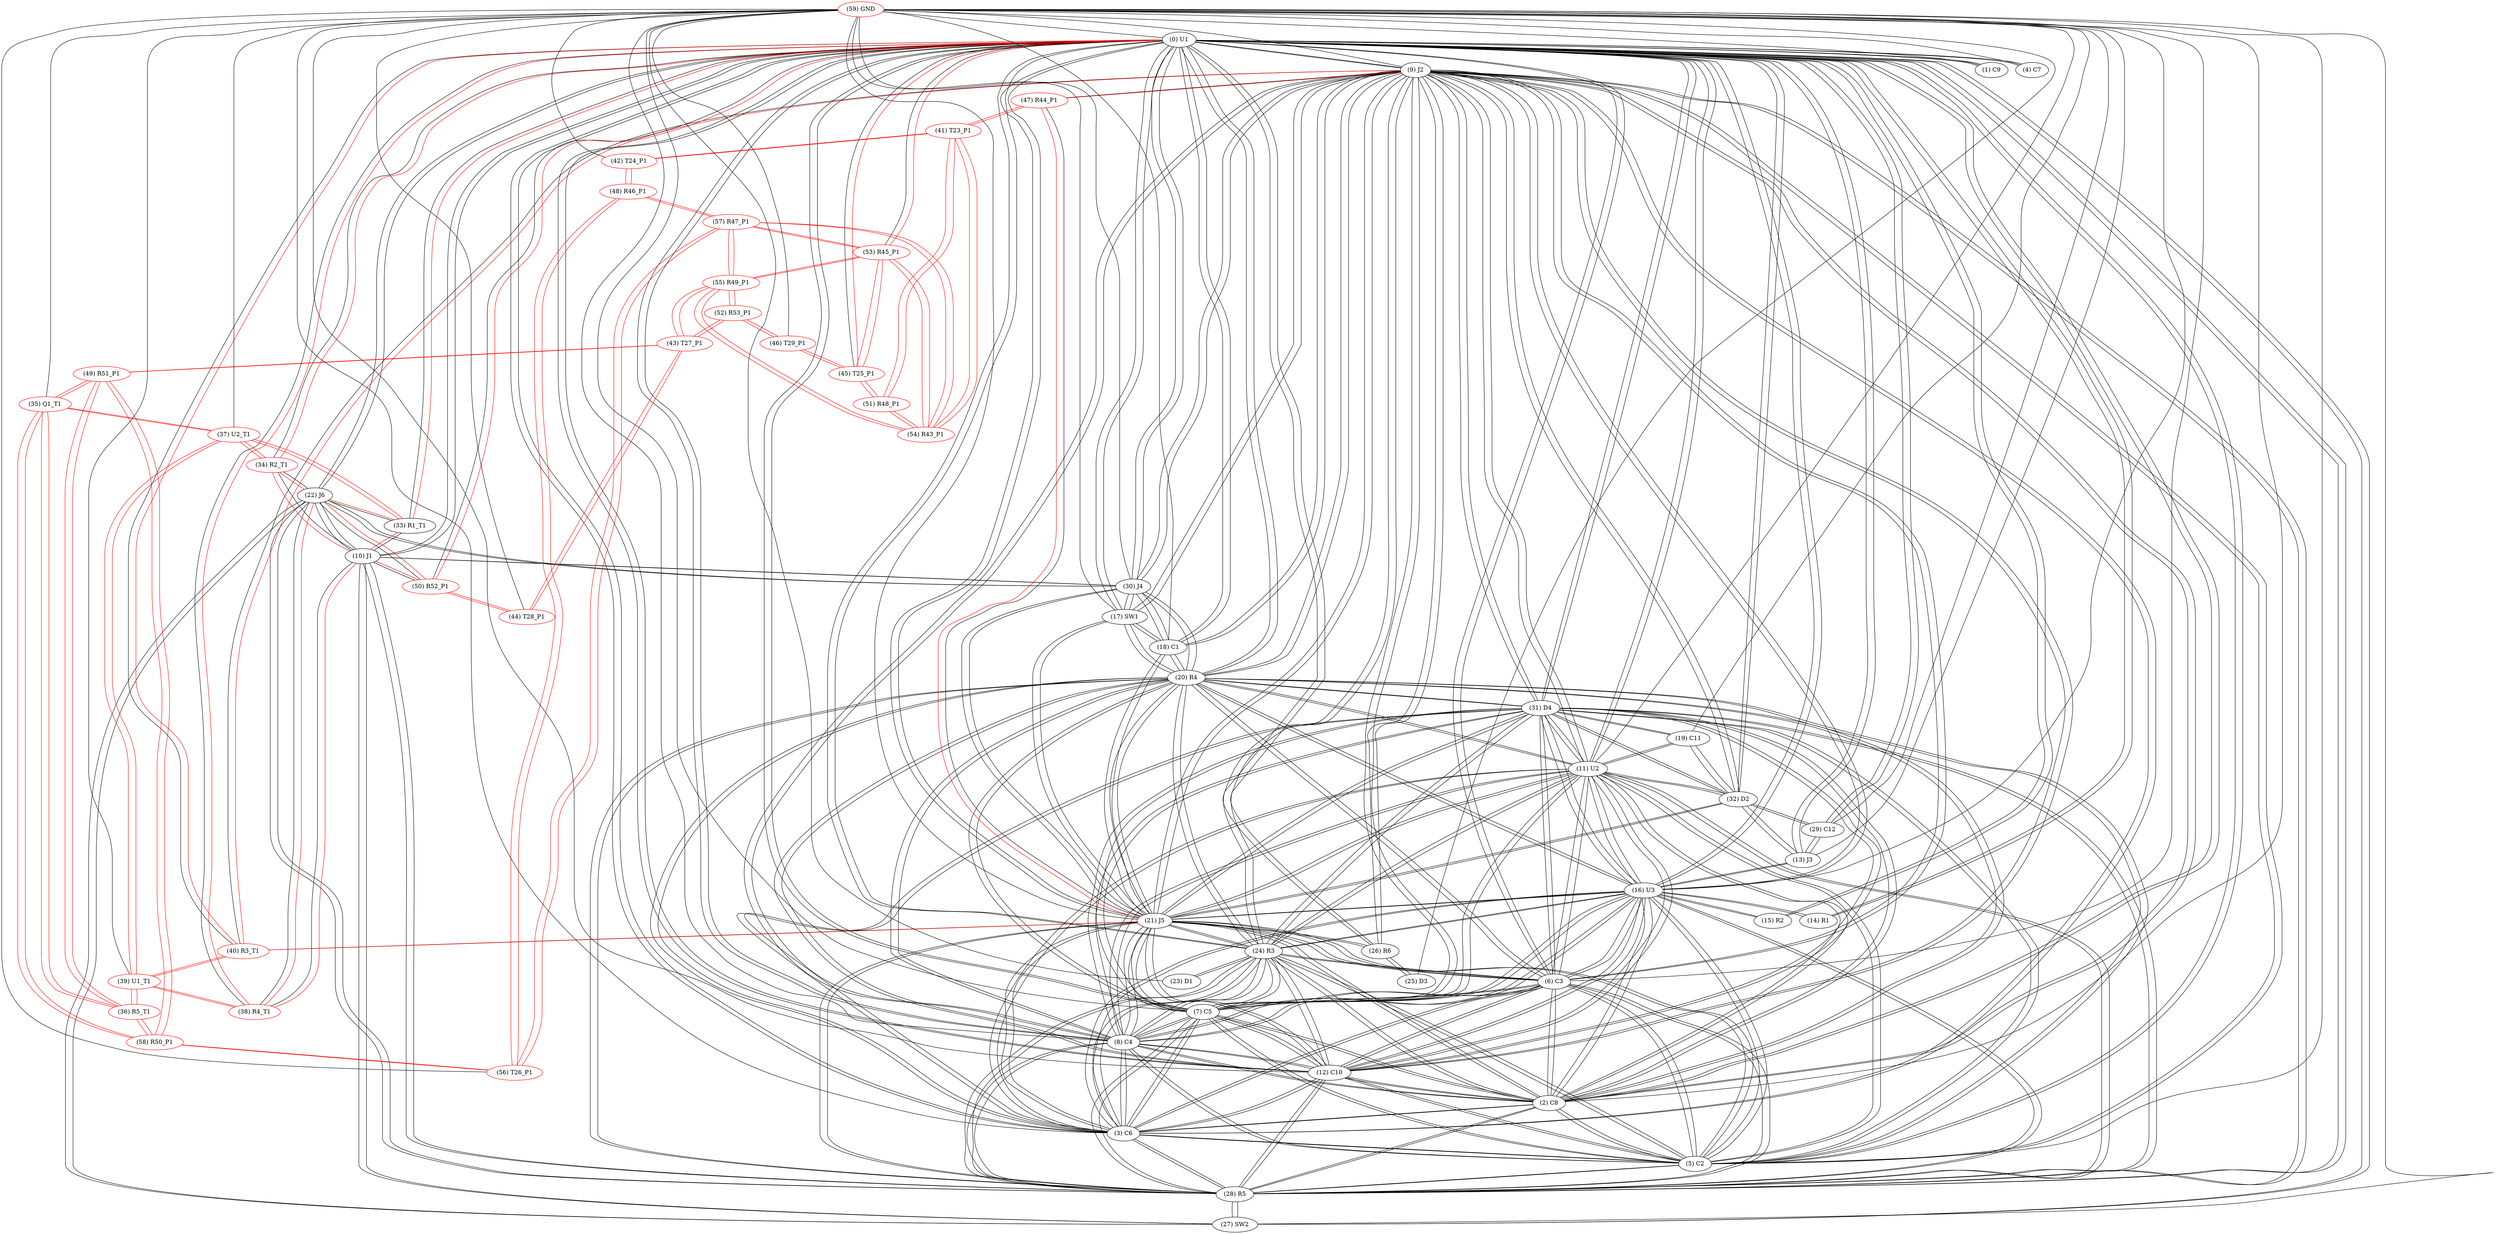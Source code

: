 graph {
	0 [label="(0) U1"]
	9 [label="(9) J2"]
	21 [label="(21) J5"]
	26 [label="(26) R6"]
	10 [label="(10) J1"]
	28 [label="(28) R5"]
	22 [label="(22) J6"]
	27 [label="(27) SW2"]
	16 [label="(16) U3"]
	5 [label="(5) C2"]
	3 [label="(3) C6"]
	2 [label="(2) C8"]
	20 [label="(20) R4"]
	12 [label="(12) C10"]
	8 [label="(8) C4"]
	11 [label="(11) U2"]
	7 [label="(7) C5"]
	6 [label="(6) C3"]
	24 [label="(24) R3"]
	31 [label="(31) D4"]
	1 [label="(1) C9"]
	38 [label="(38) R4_T1"]
	50 [label="(50) R52_P1"]
	30 [label="(30) J4"]
	34 [label="(34) R2_T1"]
	33 [label="(33) R1_T1"]
	4 [label="(4) C7"]
	18 [label="(18) C1"]
	17 [label="(17) SW1"]
	13 [label="(13) J3"]
	32 [label="(32) D2"]
	29 [label="(29) C12"]
	40 [label="(40) R3_T1"]
	15 [label="(15) R2"]
	14 [label="(14) R1"]
	45 [label="(45) T25_P1"]
	53 [label="(53) R45_P1"]
	1 [label="(1) C9"]
	0 [label="(0) U1"]
	2 [label="(2) C8"]
	9 [label="(9) J2"]
	0 [label="(0) U1"]
	16 [label="(16) U3"]
	5 [label="(5) C2"]
	3 [label="(3) C6"]
	20 [label="(20) R4"]
	12 [label="(12) C10"]
	8 [label="(8) C4"]
	11 [label="(11) U2"]
	7 [label="(7) C5"]
	6 [label="(6) C3"]
	24 [label="(24) R3"]
	31 [label="(31) D4"]
	21 [label="(21) J5"]
	28 [label="(28) R5"]
	3 [label="(3) C6"]
	9 [label="(9) J2"]
	0 [label="(0) U1"]
	16 [label="(16) U3"]
	5 [label="(5) C2"]
	2 [label="(2) C8"]
	20 [label="(20) R4"]
	12 [label="(12) C10"]
	8 [label="(8) C4"]
	11 [label="(11) U2"]
	7 [label="(7) C5"]
	6 [label="(6) C3"]
	24 [label="(24) R3"]
	31 [label="(31) D4"]
	21 [label="(21) J5"]
	28 [label="(28) R5"]
	4 [label="(4) C7"]
	0 [label="(0) U1"]
	5 [label="(5) C2"]
	9 [label="(9) J2"]
	0 [label="(0) U1"]
	16 [label="(16) U3"]
	3 [label="(3) C6"]
	2 [label="(2) C8"]
	20 [label="(20) R4"]
	12 [label="(12) C10"]
	8 [label="(8) C4"]
	11 [label="(11) U2"]
	7 [label="(7) C5"]
	6 [label="(6) C3"]
	24 [label="(24) R3"]
	31 [label="(31) D4"]
	21 [label="(21) J5"]
	28 [label="(28) R5"]
	6 [label="(6) C3"]
	9 [label="(9) J2"]
	0 [label="(0) U1"]
	16 [label="(16) U3"]
	5 [label="(5) C2"]
	3 [label="(3) C6"]
	2 [label="(2) C8"]
	20 [label="(20) R4"]
	12 [label="(12) C10"]
	8 [label="(8) C4"]
	11 [label="(11) U2"]
	7 [label="(7) C5"]
	24 [label="(24) R3"]
	31 [label="(31) D4"]
	21 [label="(21) J5"]
	28 [label="(28) R5"]
	7 [label="(7) C5"]
	9 [label="(9) J2"]
	0 [label="(0) U1"]
	16 [label="(16) U3"]
	5 [label="(5) C2"]
	3 [label="(3) C6"]
	2 [label="(2) C8"]
	20 [label="(20) R4"]
	12 [label="(12) C10"]
	8 [label="(8) C4"]
	11 [label="(11) U2"]
	6 [label="(6) C3"]
	24 [label="(24) R3"]
	31 [label="(31) D4"]
	21 [label="(21) J5"]
	28 [label="(28) R5"]
	8 [label="(8) C4"]
	9 [label="(9) J2"]
	0 [label="(0) U1"]
	16 [label="(16) U3"]
	5 [label="(5) C2"]
	3 [label="(3) C6"]
	2 [label="(2) C8"]
	20 [label="(20) R4"]
	12 [label="(12) C10"]
	11 [label="(11) U2"]
	7 [label="(7) C5"]
	6 [label="(6) C3"]
	24 [label="(24) R3"]
	31 [label="(31) D4"]
	21 [label="(21) J5"]
	28 [label="(28) R5"]
	9 [label="(9) J2"]
	0 [label="(0) U1"]
	21 [label="(21) J5"]
	26 [label="(26) R6"]
	16 [label="(16) U3"]
	5 [label="(5) C2"]
	3 [label="(3) C6"]
	2 [label="(2) C8"]
	20 [label="(20) R4"]
	12 [label="(12) C10"]
	8 [label="(8) C4"]
	11 [label="(11) U2"]
	7 [label="(7) C5"]
	6 [label="(6) C3"]
	24 [label="(24) R3"]
	31 [label="(31) D4"]
	28 [label="(28) R5"]
	32 [label="(32) D2"]
	47 [label="(47) R44_P1"]
	18 [label="(18) C1"]
	30 [label="(30) J4"]
	17 [label="(17) SW1"]
	40 [label="(40) R3_T1"]
	10 [label="(10) J1"]
	28 [label="(28) R5"]
	0 [label="(0) U1"]
	22 [label="(22) J6"]
	27 [label="(27) SW2"]
	38 [label="(38) R4_T1"]
	50 [label="(50) R52_P1"]
	30 [label="(30) J4"]
	34 [label="(34) R2_T1"]
	33 [label="(33) R1_T1"]
	11 [label="(11) U2"]
	9 [label="(9) J2"]
	0 [label="(0) U1"]
	16 [label="(16) U3"]
	5 [label="(5) C2"]
	3 [label="(3) C6"]
	2 [label="(2) C8"]
	20 [label="(20) R4"]
	12 [label="(12) C10"]
	8 [label="(8) C4"]
	7 [label="(7) C5"]
	6 [label="(6) C3"]
	24 [label="(24) R3"]
	31 [label="(31) D4"]
	21 [label="(21) J5"]
	28 [label="(28) R5"]
	19 [label="(19) C11"]
	32 [label="(32) D2"]
	12 [label="(12) C10"]
	9 [label="(9) J2"]
	0 [label="(0) U1"]
	16 [label="(16) U3"]
	5 [label="(5) C2"]
	3 [label="(3) C6"]
	2 [label="(2) C8"]
	20 [label="(20) R4"]
	8 [label="(8) C4"]
	11 [label="(11) U2"]
	7 [label="(7) C5"]
	6 [label="(6) C3"]
	24 [label="(24) R3"]
	31 [label="(31) D4"]
	21 [label="(21) J5"]
	28 [label="(28) R5"]
	13 [label="(13) J3"]
	0 [label="(0) U1"]
	32 [label="(32) D2"]
	29 [label="(29) C12"]
	16 [label="(16) U3"]
	14 [label="(14) R1"]
	16 [label="(16) U3"]
	0 [label="(0) U1"]
	15 [label="(15) R2"]
	16 [label="(16) U3"]
	0 [label="(0) U1"]
	16 [label="(16) U3"]
	9 [label="(9) J2"]
	0 [label="(0) U1"]
	5 [label="(5) C2"]
	3 [label="(3) C6"]
	2 [label="(2) C8"]
	20 [label="(20) R4"]
	12 [label="(12) C10"]
	8 [label="(8) C4"]
	11 [label="(11) U2"]
	7 [label="(7) C5"]
	6 [label="(6) C3"]
	24 [label="(24) R3"]
	31 [label="(31) D4"]
	21 [label="(21) J5"]
	28 [label="(28) R5"]
	14 [label="(14) R1"]
	15 [label="(15) R2"]
	13 [label="(13) J3"]
	17 [label="(17) SW1"]
	18 [label="(18) C1"]
	0 [label="(0) U1"]
	30 [label="(30) J4"]
	21 [label="(21) J5"]
	20 [label="(20) R4"]
	9 [label="(9) J2"]
	18 [label="(18) C1"]
	0 [label="(0) U1"]
	30 [label="(30) J4"]
	21 [label="(21) J5"]
	17 [label="(17) SW1"]
	20 [label="(20) R4"]
	9 [label="(9) J2"]
	19 [label="(19) C11"]
	32 [label="(32) D2"]
	31 [label="(31) D4"]
	11 [label="(11) U2"]
	20 [label="(20) R4"]
	9 [label="(9) J2"]
	0 [label="(0) U1"]
	16 [label="(16) U3"]
	5 [label="(5) C2"]
	3 [label="(3) C6"]
	2 [label="(2) C8"]
	12 [label="(12) C10"]
	8 [label="(8) C4"]
	11 [label="(11) U2"]
	7 [label="(7) C5"]
	6 [label="(6) C3"]
	24 [label="(24) R3"]
	31 [label="(31) D4"]
	21 [label="(21) J5"]
	28 [label="(28) R5"]
	18 [label="(18) C1"]
	30 [label="(30) J4"]
	17 [label="(17) SW1"]
	21 [label="(21) J5"]
	9 [label="(9) J2"]
	0 [label="(0) U1"]
	26 [label="(26) R6"]
	16 [label="(16) U3"]
	5 [label="(5) C2"]
	3 [label="(3) C6"]
	2 [label="(2) C8"]
	20 [label="(20) R4"]
	12 [label="(12) C10"]
	8 [label="(8) C4"]
	11 [label="(11) U2"]
	7 [label="(7) C5"]
	6 [label="(6) C3"]
	24 [label="(24) R3"]
	31 [label="(31) D4"]
	28 [label="(28) R5"]
	32 [label="(32) D2"]
	47 [label="(47) R44_P1"]
	18 [label="(18) C1"]
	30 [label="(30) J4"]
	17 [label="(17) SW1"]
	40 [label="(40) R3_T1"]
	22 [label="(22) J6"]
	10 [label="(10) J1"]
	28 [label="(28) R5"]
	0 [label="(0) U1"]
	27 [label="(27) SW2"]
	38 [label="(38) R4_T1"]
	50 [label="(50) R52_P1"]
	30 [label="(30) J4"]
	34 [label="(34) R2_T1"]
	33 [label="(33) R1_T1"]
	23 [label="(23) D1"]
	24 [label="(24) R3"]
	24 [label="(24) R3"]
	9 [label="(9) J2"]
	0 [label="(0) U1"]
	16 [label="(16) U3"]
	5 [label="(5) C2"]
	3 [label="(3) C6"]
	2 [label="(2) C8"]
	20 [label="(20) R4"]
	12 [label="(12) C10"]
	8 [label="(8) C4"]
	11 [label="(11) U2"]
	7 [label="(7) C5"]
	6 [label="(6) C3"]
	31 [label="(31) D4"]
	21 [label="(21) J5"]
	28 [label="(28) R5"]
	23 [label="(23) D1"]
	25 [label="(25) D3"]
	26 [label="(26) R6"]
	26 [label="(26) R6"]
	25 [label="(25) D3"]
	9 [label="(9) J2"]
	0 [label="(0) U1"]
	21 [label="(21) J5"]
	27 [label="(27) SW2"]
	10 [label="(10) J1"]
	28 [label="(28) R5"]
	0 [label="(0) U1"]
	22 [label="(22) J6"]
	28 [label="(28) R5"]
	10 [label="(10) J1"]
	0 [label="(0) U1"]
	22 [label="(22) J6"]
	27 [label="(27) SW2"]
	9 [label="(9) J2"]
	16 [label="(16) U3"]
	5 [label="(5) C2"]
	3 [label="(3) C6"]
	2 [label="(2) C8"]
	20 [label="(20) R4"]
	12 [label="(12) C10"]
	8 [label="(8) C4"]
	11 [label="(11) U2"]
	7 [label="(7) C5"]
	6 [label="(6) C3"]
	24 [label="(24) R3"]
	31 [label="(31) D4"]
	21 [label="(21) J5"]
	29 [label="(29) C12"]
	0 [label="(0) U1"]
	13 [label="(13) J3"]
	32 [label="(32) D2"]
	30 [label="(30) J4"]
	22 [label="(22) J6"]
	10 [label="(10) J1"]
	0 [label="(0) U1"]
	18 [label="(18) C1"]
	21 [label="(21) J5"]
	17 [label="(17) SW1"]
	20 [label="(20) R4"]
	9 [label="(9) J2"]
	31 [label="(31) D4"]
	9 [label="(9) J2"]
	0 [label="(0) U1"]
	16 [label="(16) U3"]
	5 [label="(5) C2"]
	3 [label="(3) C6"]
	2 [label="(2) C8"]
	20 [label="(20) R4"]
	12 [label="(12) C10"]
	8 [label="(8) C4"]
	11 [label="(11) U2"]
	7 [label="(7) C5"]
	6 [label="(6) C3"]
	24 [label="(24) R3"]
	21 [label="(21) J5"]
	28 [label="(28) R5"]
	19 [label="(19) C11"]
	32 [label="(32) D2"]
	32 [label="(32) D2"]
	9 [label="(9) J2"]
	21 [label="(21) J5"]
	0 [label="(0) U1"]
	13 [label="(13) J3"]
	29 [label="(29) C12"]
	19 [label="(19) C11"]
	31 [label="(31) D4"]
	11 [label="(11) U2"]
	33 [label="(33) R1_T1"]
	22 [label="(22) J6"]
	10 [label="(10) J1"]
	0 [label="(0) U1"]
	37 [label="(37) U2_T1"]
	34 [label="(34) R2_T1" color=red]
	0 [label="(0) U1"]
	22 [label="(22) J6"]
	10 [label="(10) J1"]
	37 [label="(37) U2_T1"]
	35 [label="(35) Q1_T1" color=red]
	37 [label="(37) U2_T1"]
	49 [label="(49) R51_P1"]
	58 [label="(58) R50_P1"]
	36 [label="(36) R5_T1"]
	36 [label="(36) R5_T1" color=red]
	39 [label="(39) U1_T1"]
	49 [label="(49) R51_P1"]
	58 [label="(58) R50_P1"]
	35 [label="(35) Q1_T1"]
	37 [label="(37) U2_T1" color=red]
	34 [label="(34) R2_T1"]
	39 [label="(39) U1_T1"]
	33 [label="(33) R1_T1"]
	35 [label="(35) Q1_T1"]
	38 [label="(38) R4_T1" color=red]
	0 [label="(0) U1"]
	22 [label="(22) J6"]
	10 [label="(10) J1"]
	39 [label="(39) U1_T1"]
	39 [label="(39) U1_T1" color=red]
	40 [label="(40) R3_T1"]
	38 [label="(38) R4_T1"]
	37 [label="(37) U2_T1"]
	36 [label="(36) R5_T1"]
	40 [label="(40) R3_T1" color=red]
	9 [label="(9) J2"]
	0 [label="(0) U1"]
	21 [label="(21) J5"]
	39 [label="(39) U1_T1"]
	41 [label="(41) T23_P1" color=red]
	51 [label="(51) R48_P1"]
	54 [label="(54) R43_P1"]
	42 [label="(42) T24_P1"]
	47 [label="(47) R44_P1"]
	42 [label="(42) T24_P1" color=red]
	48 [label="(48) R46_P1"]
	41 [label="(41) T23_P1"]
	43 [label="(43) T27_P1" color=red]
	49 [label="(49) R51_P1"]
	44 [label="(44) T28_P1"]
	52 [label="(52) R53_P1"]
	55 [label="(55) R49_P1"]
	44 [label="(44) T28_P1" color=red]
	50 [label="(50) R52_P1"]
	43 [label="(43) T27_P1"]
	45 [label="(45) T25_P1" color=red]
	46 [label="(46) T29_P1"]
	51 [label="(51) R48_P1"]
	53 [label="(53) R45_P1"]
	0 [label="(0) U1"]
	46 [label="(46) T29_P1" color=red]
	45 [label="(45) T25_P1"]
	52 [label="(52) R53_P1"]
	47 [label="(47) R44_P1" color=red]
	9 [label="(9) J2"]
	21 [label="(21) J5"]
	41 [label="(41) T23_P1"]
	48 [label="(48) R46_P1" color=red]
	56 [label="(56) T26_P1"]
	57 [label="(57) R47_P1"]
	42 [label="(42) T24_P1"]
	49 [label="(49) R51_P1" color=red]
	43 [label="(43) T27_P1"]
	58 [label="(58) R50_P1"]
	36 [label="(36) R5_T1"]
	35 [label="(35) Q1_T1"]
	50 [label="(50) R52_P1" color=red]
	10 [label="(10) J1"]
	22 [label="(22) J6"]
	0 [label="(0) U1"]
	44 [label="(44) T28_P1"]
	51 [label="(51) R48_P1" color=red]
	45 [label="(45) T25_P1"]
	41 [label="(41) T23_P1"]
	54 [label="(54) R43_P1"]
	52 [label="(52) R53_P1" color=red]
	46 [label="(46) T29_P1"]
	43 [label="(43) T27_P1"]
	55 [label="(55) R49_P1"]
	53 [label="(53) R45_P1" color=red]
	57 [label="(57) R47_P1"]
	54 [label="(54) R43_P1"]
	55 [label="(55) R49_P1"]
	45 [label="(45) T25_P1"]
	0 [label="(0) U1"]
	54 [label="(54) R43_P1" color=red]
	51 [label="(51) R48_P1"]
	41 [label="(41) T23_P1"]
	57 [label="(57) R47_P1"]
	53 [label="(53) R45_P1"]
	55 [label="(55) R49_P1"]
	55 [label="(55) R49_P1" color=red]
	57 [label="(57) R47_P1"]
	53 [label="(53) R45_P1"]
	54 [label="(54) R43_P1"]
	43 [label="(43) T27_P1"]
	52 [label="(52) R53_P1"]
	56 [label="(56) T26_P1" color=red]
	58 [label="(58) R50_P1"]
	48 [label="(48) R46_P1"]
	57 [label="(57) R47_P1"]
	57 [label="(57) R47_P1" color=red]
	53 [label="(53) R45_P1"]
	54 [label="(54) R43_P1"]
	55 [label="(55) R49_P1"]
	56 [label="(56) T26_P1"]
	48 [label="(48) R46_P1"]
	58 [label="(58) R50_P1" color=red]
	56 [label="(56) T26_P1"]
	49 [label="(49) R51_P1"]
	36 [label="(36) R5_T1"]
	35 [label="(35) Q1_T1"]
	59 [label="(59) GND" color=red]
	3 [label="(3) C6"]
	2 [label="(2) C8"]
	1 [label="(1) C9"]
	21 [label="(21) J5"]
	7 [label="(7) C5"]
	0 [label="(0) U1"]
	4 [label="(4) C7"]
	5 [label="(5) C2"]
	6 [label="(6) C3"]
	8 [label="(8) C4"]
	25 [label="(25) D3"]
	29 [label="(29) C12"]
	30 [label="(30) J4"]
	17 [label="(17) SW1"]
	18 [label="(18) C1"]
	19 [label="(19) C11"]
	9 [label="(9) J2"]
	27 [label="(27) SW2"]
	23 [label="(23) D1"]
	13 [label="(13) J3"]
	11 [label="(11) U2"]
	16 [label="(16) U3"]
	12 [label="(12) C10"]
	35 [label="(35) Q1_T1"]
	37 [label="(37) U2_T1"]
	39 [label="(39) U1_T1"]
	56 [label="(56) T26_P1"]
	42 [label="(42) T24_P1"]
	46 [label="(46) T29_P1"]
	44 [label="(44) T28_P1"]
	0 -- 9
	0 -- 21
	0 -- 26
	0 -- 10
	0 -- 28
	0 -- 22
	0 -- 27
	0 -- 16
	0 -- 5
	0 -- 3
	0 -- 2
	0 -- 20
	0 -- 12
	0 -- 8
	0 -- 11
	0 -- 7
	0 -- 6
	0 -- 24
	0 -- 31
	0 -- 1
	0 -- 38
	0 -- 50
	0 -- 30
	0 -- 34
	0 -- 33
	0 -- 4
	0 -- 18
	0 -- 17
	0 -- 13
	0 -- 32
	0 -- 29
	0 -- 40
	0 -- 15
	0 -- 14
	0 -- 45
	0 -- 53
	1 -- 0
	2 -- 9
	2 -- 0
	2 -- 16
	2 -- 5
	2 -- 3
	2 -- 20
	2 -- 12
	2 -- 8
	2 -- 11
	2 -- 7
	2 -- 6
	2 -- 24
	2 -- 31
	2 -- 21
	2 -- 28
	3 -- 9
	3 -- 0
	3 -- 16
	3 -- 5
	3 -- 2
	3 -- 20
	3 -- 12
	3 -- 8
	3 -- 11
	3 -- 7
	3 -- 6
	3 -- 24
	3 -- 31
	3 -- 21
	3 -- 28
	4 -- 0
	5 -- 9
	5 -- 0
	5 -- 16
	5 -- 3
	5 -- 2
	5 -- 20
	5 -- 12
	5 -- 8
	5 -- 11
	5 -- 7
	5 -- 6
	5 -- 24
	5 -- 31
	5 -- 21
	5 -- 28
	6 -- 9
	6 -- 0
	6 -- 16
	6 -- 5
	6 -- 3
	6 -- 2
	6 -- 20
	6 -- 12
	6 -- 8
	6 -- 11
	6 -- 7
	6 -- 24
	6 -- 31
	6 -- 21
	6 -- 28
	7 -- 9
	7 -- 0
	7 -- 16
	7 -- 5
	7 -- 3
	7 -- 2
	7 -- 20
	7 -- 12
	7 -- 8
	7 -- 11
	7 -- 6
	7 -- 24
	7 -- 31
	7 -- 21
	7 -- 28
	8 -- 9
	8 -- 0
	8 -- 16
	8 -- 5
	8 -- 3
	8 -- 2
	8 -- 20
	8 -- 12
	8 -- 11
	8 -- 7
	8 -- 6
	8 -- 24
	8 -- 31
	8 -- 21
	8 -- 28
	9 -- 0
	9 -- 21
	9 -- 26
	9 -- 16
	9 -- 5
	9 -- 3
	9 -- 2
	9 -- 20
	9 -- 12
	9 -- 8
	9 -- 11
	9 -- 7
	9 -- 6
	9 -- 24
	9 -- 31
	9 -- 28
	9 -- 32
	9 -- 47
	9 -- 18
	9 -- 30
	9 -- 17
	9 -- 40
	10 -- 28
	10 -- 0
	10 -- 22
	10 -- 27
	10 -- 38
	10 -- 50
	10 -- 30
	10 -- 34
	10 -- 33
	11 -- 9
	11 -- 0
	11 -- 16
	11 -- 5
	11 -- 3
	11 -- 2
	11 -- 20
	11 -- 12
	11 -- 8
	11 -- 7
	11 -- 6
	11 -- 24
	11 -- 31
	11 -- 21
	11 -- 28
	11 -- 19
	11 -- 32
	12 -- 9
	12 -- 0
	12 -- 16
	12 -- 5
	12 -- 3
	12 -- 2
	12 -- 20
	12 -- 8
	12 -- 11
	12 -- 7
	12 -- 6
	12 -- 24
	12 -- 31
	12 -- 21
	12 -- 28
	13 -- 0
	13 -- 32
	13 -- 29
	13 -- 16
	14 -- 16
	14 -- 0
	15 -- 16
	15 -- 0
	16 -- 9
	16 -- 0
	16 -- 5
	16 -- 3
	16 -- 2
	16 -- 20
	16 -- 12
	16 -- 8
	16 -- 11
	16 -- 7
	16 -- 6
	16 -- 24
	16 -- 31
	16 -- 21
	16 -- 28
	16 -- 14
	16 -- 15
	16 -- 13
	17 -- 18
	17 -- 0
	17 -- 30
	17 -- 21
	17 -- 20
	17 -- 9
	18 -- 0
	18 -- 30
	18 -- 21
	18 -- 17
	18 -- 20
	18 -- 9
	19 -- 32
	19 -- 31
	19 -- 11
	20 -- 9
	20 -- 0
	20 -- 16
	20 -- 5
	20 -- 3
	20 -- 2
	20 -- 12
	20 -- 8
	20 -- 11
	20 -- 7
	20 -- 6
	20 -- 24
	20 -- 31
	20 -- 21
	20 -- 28
	20 -- 18
	20 -- 30
	20 -- 17
	21 -- 9
	21 -- 0
	21 -- 26
	21 -- 16
	21 -- 5
	21 -- 3
	21 -- 2
	21 -- 20
	21 -- 12
	21 -- 8
	21 -- 11
	21 -- 7
	21 -- 6
	21 -- 24
	21 -- 31
	21 -- 28
	21 -- 32
	21 -- 47
	21 -- 18
	21 -- 30
	21 -- 17
	21 -- 40
	22 -- 10
	22 -- 28
	22 -- 0
	22 -- 27
	22 -- 38
	22 -- 50
	22 -- 30
	22 -- 34
	22 -- 33
	23 -- 24
	24 -- 9
	24 -- 0
	24 -- 16
	24 -- 5
	24 -- 3
	24 -- 2
	24 -- 20
	24 -- 12
	24 -- 8
	24 -- 11
	24 -- 7
	24 -- 6
	24 -- 31
	24 -- 21
	24 -- 28
	24 -- 23
	25 -- 26
	26 -- 25
	26 -- 9
	26 -- 0
	26 -- 21
	27 -- 10
	27 -- 28
	27 -- 0
	27 -- 22
	28 -- 10
	28 -- 0
	28 -- 22
	28 -- 27
	28 -- 9
	28 -- 16
	28 -- 5
	28 -- 3
	28 -- 2
	28 -- 20
	28 -- 12
	28 -- 8
	28 -- 11
	28 -- 7
	28 -- 6
	28 -- 24
	28 -- 31
	28 -- 21
	29 -- 0
	29 -- 13
	29 -- 32
	30 -- 22
	30 -- 10
	30 -- 0
	30 -- 18
	30 -- 21
	30 -- 17
	30 -- 20
	30 -- 9
	31 -- 9
	31 -- 0
	31 -- 16
	31 -- 5
	31 -- 3
	31 -- 2
	31 -- 20
	31 -- 12
	31 -- 8
	31 -- 11
	31 -- 7
	31 -- 6
	31 -- 24
	31 -- 21
	31 -- 28
	31 -- 19
	31 -- 32
	32 -- 9
	32 -- 21
	32 -- 0
	32 -- 13
	32 -- 29
	32 -- 19
	32 -- 31
	32 -- 11
	33 -- 22 [color=red]
	33 -- 10 [color=red]
	33 -- 0 [color=red]
	33 -- 37 [color=red]
	34 -- 0 [color=red]
	34 -- 22 [color=red]
	34 -- 10 [color=red]
	34 -- 37 [color=red]
	35 -- 37 [color=red]
	35 -- 49 [color=red]
	35 -- 58 [color=red]
	35 -- 36 [color=red]
	36 -- 39 [color=red]
	36 -- 49 [color=red]
	36 -- 58 [color=red]
	36 -- 35 [color=red]
	37 -- 34 [color=red]
	37 -- 39 [color=red]
	37 -- 33 [color=red]
	37 -- 35 [color=red]
	38 -- 0 [color=red]
	38 -- 22 [color=red]
	38 -- 10 [color=red]
	38 -- 39 [color=red]
	39 -- 40 [color=red]
	39 -- 38 [color=red]
	39 -- 37 [color=red]
	39 -- 36 [color=red]
	40 -- 9 [color=red]
	40 -- 0 [color=red]
	40 -- 21 [color=red]
	40 -- 39 [color=red]
	41 -- 51 [color=red]
	41 -- 54 [color=red]
	41 -- 42 [color=red]
	41 -- 47 [color=red]
	42 -- 48 [color=red]
	42 -- 41 [color=red]
	43 -- 49 [color=red]
	43 -- 44 [color=red]
	43 -- 52 [color=red]
	43 -- 55 [color=red]
	44 -- 50 [color=red]
	44 -- 43 [color=red]
	45 -- 46 [color=red]
	45 -- 51 [color=red]
	45 -- 53 [color=red]
	45 -- 0 [color=red]
	46 -- 45 [color=red]
	46 -- 52 [color=red]
	47 -- 9 [color=red]
	47 -- 21 [color=red]
	47 -- 41 [color=red]
	48 -- 56 [color=red]
	48 -- 57 [color=red]
	48 -- 42 [color=red]
	49 -- 43 [color=red]
	49 -- 58 [color=red]
	49 -- 36 [color=red]
	49 -- 35 [color=red]
	50 -- 10 [color=red]
	50 -- 22 [color=red]
	50 -- 0 [color=red]
	50 -- 44 [color=red]
	51 -- 45 [color=red]
	51 -- 41 [color=red]
	51 -- 54 [color=red]
	52 -- 46 [color=red]
	52 -- 43 [color=red]
	52 -- 55 [color=red]
	53 -- 57 [color=red]
	53 -- 54 [color=red]
	53 -- 55 [color=red]
	53 -- 45 [color=red]
	53 -- 0 [color=red]
	54 -- 51 [color=red]
	54 -- 41 [color=red]
	54 -- 57 [color=red]
	54 -- 53 [color=red]
	54 -- 55 [color=red]
	55 -- 57 [color=red]
	55 -- 53 [color=red]
	55 -- 54 [color=red]
	55 -- 43 [color=red]
	55 -- 52 [color=red]
	56 -- 58 [color=red]
	56 -- 48 [color=red]
	56 -- 57 [color=red]
	57 -- 53 [color=red]
	57 -- 54 [color=red]
	57 -- 55 [color=red]
	57 -- 56 [color=red]
	57 -- 48 [color=red]
	58 -- 56 [color=red]
	58 -- 49 [color=red]
	58 -- 36 [color=red]
	58 -- 35 [color=red]
	59 -- 3
	59 -- 2
	59 -- 1
	59 -- 21
	59 -- 7
	59 -- 0
	59 -- 4
	59 -- 5
	59 -- 6
	59 -- 8
	59 -- 25
	59 -- 29
	59 -- 30
	59 -- 17
	59 -- 18
	59 -- 19
	59 -- 9
	59 -- 27
	59 -- 23
	59 -- 13
	59 -- 11
	59 -- 16
	59 -- 12
	59 -- 35
	59 -- 37
	59 -- 39
	59 -- 56
	59 -- 42
	59 -- 46
	59 -- 44
}